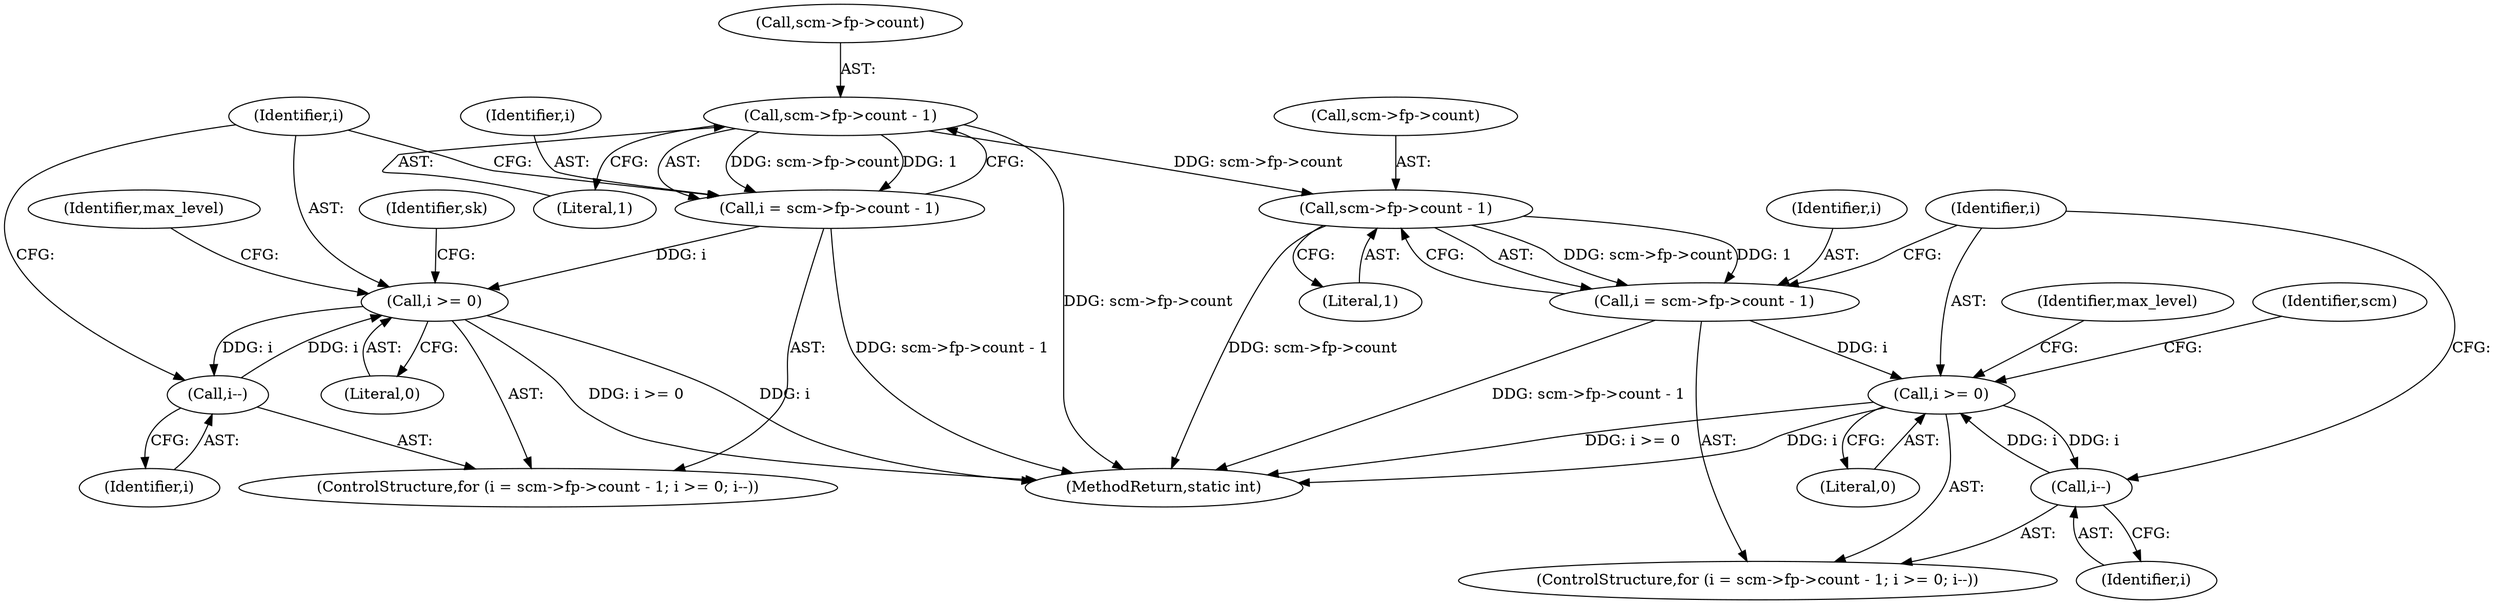 digraph "0_linux_415e3d3e90ce9e18727e8843ae343eda5a58fad6_2@pointer" {
"1000123" [label="(Call,scm->fp->count - 1)"];
"1000121" [label="(Call,i = scm->fp->count - 1)"];
"1000130" [label="(Call,i >= 0)"];
"1000133" [label="(Call,i--)"];
"1000189" [label="(Call,scm->fp->count - 1)"];
"1000187" [label="(Call,i = scm->fp->count - 1)"];
"1000196" [label="(Call,i >= 0)"];
"1000199" [label="(Call,i--)"];
"1000195" [label="(Literal,1)"];
"1000138" [label="(Identifier,sk)"];
"1000205" [label="(Identifier,scm)"];
"1000200" [label="(Identifier,i)"];
"1000123" [label="(Call,scm->fp->count - 1)"];
"1000163" [label="(Identifier,max_level)"];
"1000186" [label="(ControlStructure,for (i = scm->fp->count - 1; i >= 0; i--))"];
"1000129" [label="(Literal,1)"];
"1000131" [label="(Identifier,i)"];
"1000198" [label="(Literal,0)"];
"1000133" [label="(Call,i--)"];
"1000134" [label="(Identifier,i)"];
"1000211" [label="(MethodReturn,static int)"];
"1000197" [label="(Identifier,i)"];
"1000122" [label="(Identifier,i)"];
"1000189" [label="(Call,scm->fp->count - 1)"];
"1000187" [label="(Call,i = scm->fp->count - 1)"];
"1000196" [label="(Call,i >= 0)"];
"1000199" [label="(Call,i--)"];
"1000132" [label="(Literal,0)"];
"1000210" [label="(Identifier,max_level)"];
"1000120" [label="(ControlStructure,for (i = scm->fp->count - 1; i >= 0; i--))"];
"1000188" [label="(Identifier,i)"];
"1000130" [label="(Call,i >= 0)"];
"1000121" [label="(Call,i = scm->fp->count - 1)"];
"1000190" [label="(Call,scm->fp->count)"];
"1000124" [label="(Call,scm->fp->count)"];
"1000123" -> "1000121"  [label="AST: "];
"1000123" -> "1000129"  [label="CFG: "];
"1000124" -> "1000123"  [label="AST: "];
"1000129" -> "1000123"  [label="AST: "];
"1000121" -> "1000123"  [label="CFG: "];
"1000123" -> "1000211"  [label="DDG: scm->fp->count"];
"1000123" -> "1000121"  [label="DDG: scm->fp->count"];
"1000123" -> "1000121"  [label="DDG: 1"];
"1000123" -> "1000189"  [label="DDG: scm->fp->count"];
"1000121" -> "1000120"  [label="AST: "];
"1000122" -> "1000121"  [label="AST: "];
"1000131" -> "1000121"  [label="CFG: "];
"1000121" -> "1000211"  [label="DDG: scm->fp->count - 1"];
"1000121" -> "1000130"  [label="DDG: i"];
"1000130" -> "1000120"  [label="AST: "];
"1000130" -> "1000132"  [label="CFG: "];
"1000131" -> "1000130"  [label="AST: "];
"1000132" -> "1000130"  [label="AST: "];
"1000138" -> "1000130"  [label="CFG: "];
"1000163" -> "1000130"  [label="CFG: "];
"1000130" -> "1000211"  [label="DDG: i >= 0"];
"1000130" -> "1000211"  [label="DDG: i"];
"1000133" -> "1000130"  [label="DDG: i"];
"1000130" -> "1000133"  [label="DDG: i"];
"1000133" -> "1000120"  [label="AST: "];
"1000133" -> "1000134"  [label="CFG: "];
"1000134" -> "1000133"  [label="AST: "];
"1000131" -> "1000133"  [label="CFG: "];
"1000189" -> "1000187"  [label="AST: "];
"1000189" -> "1000195"  [label="CFG: "];
"1000190" -> "1000189"  [label="AST: "];
"1000195" -> "1000189"  [label="AST: "];
"1000187" -> "1000189"  [label="CFG: "];
"1000189" -> "1000211"  [label="DDG: scm->fp->count"];
"1000189" -> "1000187"  [label="DDG: scm->fp->count"];
"1000189" -> "1000187"  [label="DDG: 1"];
"1000187" -> "1000186"  [label="AST: "];
"1000188" -> "1000187"  [label="AST: "];
"1000197" -> "1000187"  [label="CFG: "];
"1000187" -> "1000211"  [label="DDG: scm->fp->count - 1"];
"1000187" -> "1000196"  [label="DDG: i"];
"1000196" -> "1000186"  [label="AST: "];
"1000196" -> "1000198"  [label="CFG: "];
"1000197" -> "1000196"  [label="AST: "];
"1000198" -> "1000196"  [label="AST: "];
"1000205" -> "1000196"  [label="CFG: "];
"1000210" -> "1000196"  [label="CFG: "];
"1000196" -> "1000211"  [label="DDG: i"];
"1000196" -> "1000211"  [label="DDG: i >= 0"];
"1000199" -> "1000196"  [label="DDG: i"];
"1000196" -> "1000199"  [label="DDG: i"];
"1000199" -> "1000186"  [label="AST: "];
"1000199" -> "1000200"  [label="CFG: "];
"1000200" -> "1000199"  [label="AST: "];
"1000197" -> "1000199"  [label="CFG: "];
}
